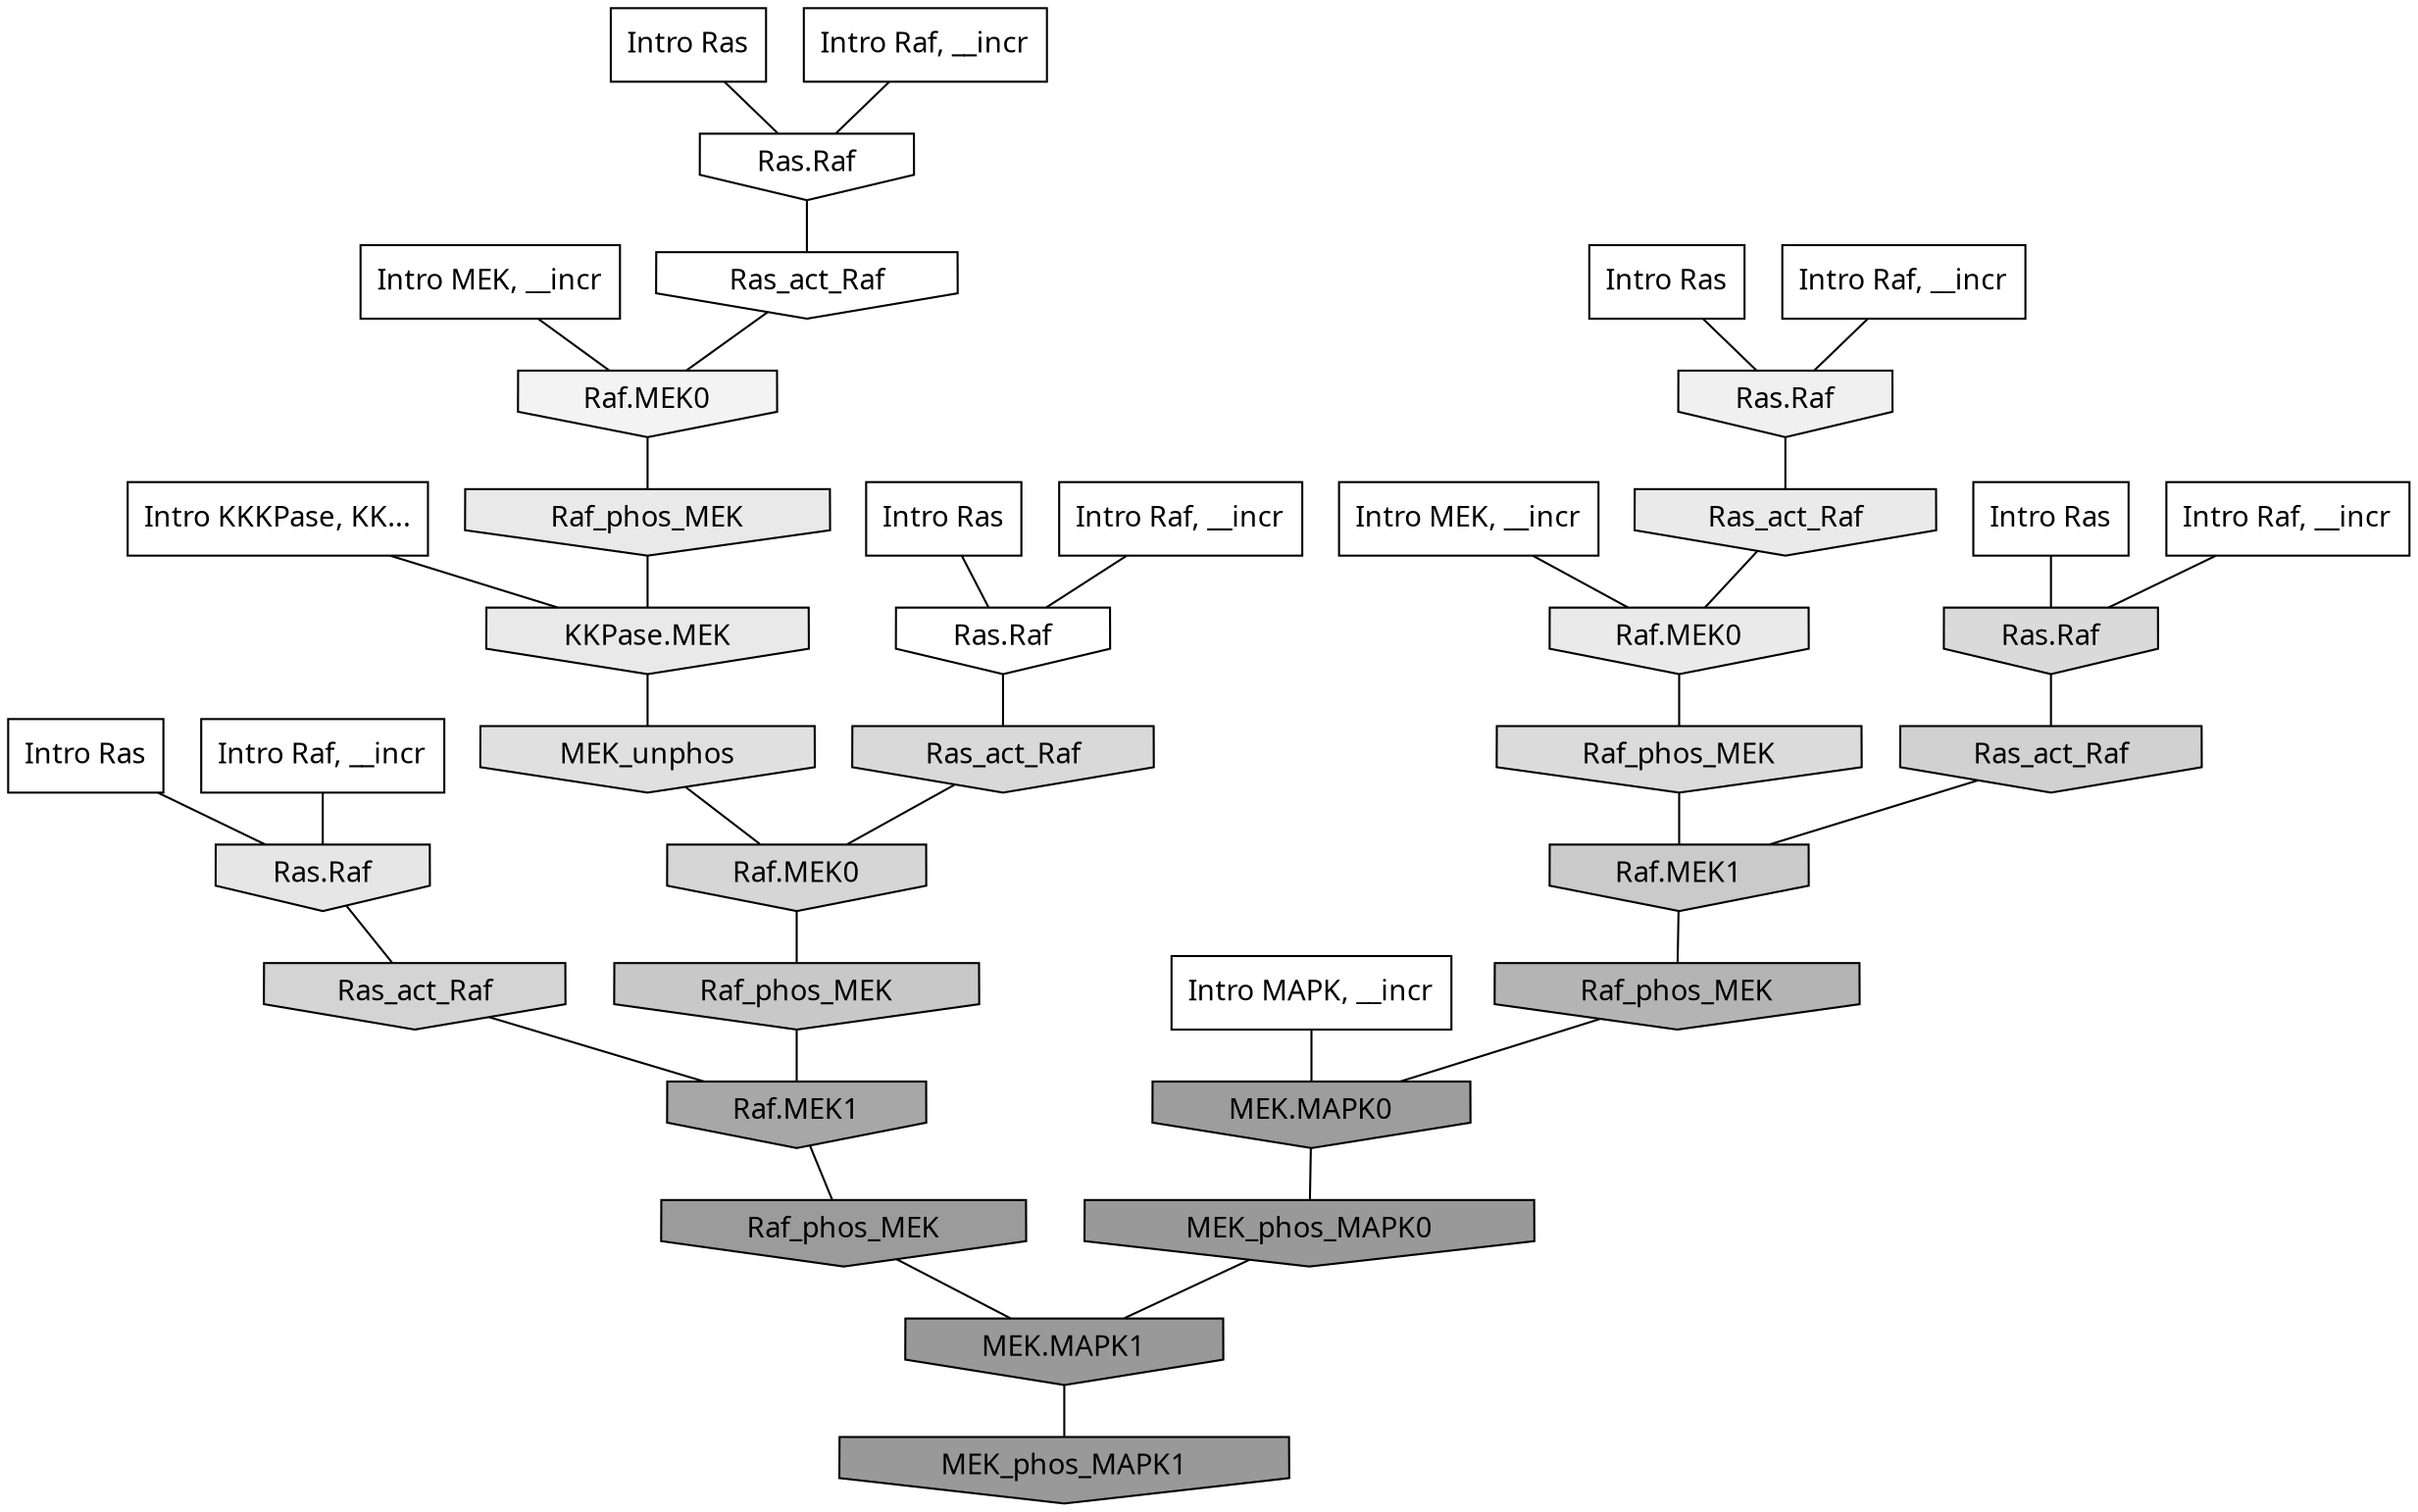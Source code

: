 digraph G{
  rankdir="TB";
  ranksep=0.30;
  node [fontname="CMU Serif"];
  edge [fontname="CMU Serif"];
  
  10 [label="Intro Ras", shape=rectangle, style=filled, fillcolor="0.000 0.000 1.000"]
  
  20 [label="Intro Ras", shape=rectangle, style=filled, fillcolor="0.000 0.000 1.000"]
  
  30 [label="Intro Ras", shape=rectangle, style=filled, fillcolor="0.000 0.000 1.000"]
  
  48 [label="Intro Ras", shape=rectangle, style=filled, fillcolor="0.000 0.000 1.000"]
  
  80 [label="Intro Ras", shape=rectangle, style=filled, fillcolor="0.000 0.000 1.000"]
  
  211 [label="Intro Raf, __incr", shape=rectangle, style=filled, fillcolor="0.000 0.000 1.000"]
  
  212 [label="Intro Raf, __incr", shape=rectangle, style=filled, fillcolor="0.000 0.000 1.000"]
  
  723 [label="Intro Raf, __incr", shape=rectangle, style=filled, fillcolor="0.000 0.000 1.000"]
  
  795 [label="Intro Raf, __incr", shape=rectangle, style=filled, fillcolor="0.000 0.000 1.000"]
  
  884 [label="Intro Raf, __incr", shape=rectangle, style=filled, fillcolor="0.000 0.000 1.000"]
  
  1251 [label="Intro MEK, __incr", shape=rectangle, style=filled, fillcolor="0.000 0.000 1.000"]
  
  1761 [label="Intro MEK, __incr", shape=rectangle, style=filled, fillcolor="0.000 0.000 1.000"]
  
  2795 [label="Intro MAPK, __incr", shape=rectangle, style=filled, fillcolor="0.000 0.000 1.000"]
  
  3149 [label="Intro KKKPase, KK...", shape=rectangle, style=filled, fillcolor="0.000 0.000 1.000"]
  
  3223 [label="Ras.Raf", shape=invhouse, style=filled, fillcolor="0.000 0.000 1.000"]
  
  3253 [label="Ras.Raf", shape=invhouse, style=filled, fillcolor="0.000 0.000 1.000"]
  
  3324 [label="Ras_act_Raf", shape=invhouse, style=filled, fillcolor="0.000 0.000 0.998"]
  
  3683 [label="Raf.MEK0", shape=invhouse, style=filled, fillcolor="0.000 0.000 0.950"]
  
  3811 [label="Ras.Raf", shape=invhouse, style=filled, fillcolor="0.000 0.000 0.940"]
  
  4178 [label="Ras_act_Raf", shape=invhouse, style=filled, fillcolor="0.000 0.000 0.917"]
  
  4180 [label="Raf.MEK0", shape=invhouse, style=filled, fillcolor="0.000 0.000 0.917"]
  
  4240 [label="Raf_phos_MEK", shape=invhouse, style=filled, fillcolor="0.000 0.000 0.913"]
  
  4278 [label="KKPase.MEK", shape=invhouse, style=filled, fillcolor="0.000 0.000 0.911"]
  
  4450 [label="Ras.Raf", shape=invhouse, style=filled, fillcolor="0.000 0.000 0.899"]
  
  4840 [label="MEK_unphos", shape=invhouse, style=filled, fillcolor="0.000 0.000 0.876"]
  
  5160 [label="Raf_phos_MEK", shape=invhouse, style=filled, fillcolor="0.000 0.000 0.856"]
  
  5237 [label="Ras.Raf", shape=invhouse, style=filled, fillcolor="0.000 0.000 0.852"]
  
  5305 [label="Ras_act_Raf", shape=invhouse, style=filled, fillcolor="0.000 0.000 0.849"]
  
  5528 [label="Raf.MEK0", shape=invhouse, style=filled, fillcolor="0.000 0.000 0.837"]
  
  5596 [label="Ras_act_Raf", shape=invhouse, style=filled, fillcolor="0.000 0.000 0.832"]
  
  5894 [label="Ras_act_Raf", shape=invhouse, style=filled, fillcolor="0.000 0.000 0.818"]
  
  6487 [label="Raf.MEK1", shape=invhouse, style=filled, fillcolor="0.000 0.000 0.791"]
  
  6700 [label="Raf_phos_MEK", shape=invhouse, style=filled, fillcolor="0.000 0.000 0.783"]
  
  9339 [label="Raf_phos_MEK", shape=invhouse, style=filled, fillcolor="0.000 0.000 0.706"]
  
  11940 [label="Raf.MEK1", shape=invhouse, style=filled, fillcolor="0.000 0.000 0.655"]
  
  14629 [label="MEK.MAPK0", shape=invhouse, style=filled, fillcolor="0.000 0.000 0.617"]
  
  15311 [label="Raf_phos_MEK", shape=invhouse, style=filled, fillcolor="0.000 0.000 0.607"]
  
  15615 [label="MEK_phos_MAPK0", shape=invhouse, style=filled, fillcolor="0.000 0.000 0.601"]
  
  15632 [label="MEK.MAPK1", shape=invhouse, style=filled, fillcolor="0.000 0.000 0.601"]
  
  15681 [label="MEK_phos_MAPK1", shape=invhouse, style=filled, fillcolor="0.000 0.000 0.600"]
  
  
  15632 -> 15681 [dir=none, color="0.000 0.000 0.000"] 
  15615 -> 15632 [dir=none, color="0.000 0.000 0.000"] 
  15311 -> 15632 [dir=none, color="0.000 0.000 0.000"] 
  14629 -> 15615 [dir=none, color="0.000 0.000 0.000"] 
  11940 -> 15311 [dir=none, color="0.000 0.000 0.000"] 
  9339 -> 14629 [dir=none, color="0.000 0.000 0.000"] 
  6700 -> 11940 [dir=none, color="0.000 0.000 0.000"] 
  6487 -> 9339 [dir=none, color="0.000 0.000 0.000"] 
  5894 -> 6487 [dir=none, color="0.000 0.000 0.000"] 
  5596 -> 11940 [dir=none, color="0.000 0.000 0.000"] 
  5528 -> 6700 [dir=none, color="0.000 0.000 0.000"] 
  5305 -> 5528 [dir=none, color="0.000 0.000 0.000"] 
  5237 -> 5894 [dir=none, color="0.000 0.000 0.000"] 
  5160 -> 6487 [dir=none, color="0.000 0.000 0.000"] 
  4840 -> 5528 [dir=none, color="0.000 0.000 0.000"] 
  4450 -> 5596 [dir=none, color="0.000 0.000 0.000"] 
  4278 -> 4840 [dir=none, color="0.000 0.000 0.000"] 
  4240 -> 4278 [dir=none, color="0.000 0.000 0.000"] 
  4180 -> 5160 [dir=none, color="0.000 0.000 0.000"] 
  4178 -> 4180 [dir=none, color="0.000 0.000 0.000"] 
  3811 -> 4178 [dir=none, color="0.000 0.000 0.000"] 
  3683 -> 4240 [dir=none, color="0.000 0.000 0.000"] 
  3324 -> 3683 [dir=none, color="0.000 0.000 0.000"] 
  3253 -> 5305 [dir=none, color="0.000 0.000 0.000"] 
  3223 -> 3324 [dir=none, color="0.000 0.000 0.000"] 
  3149 -> 4278 [dir=none, color="0.000 0.000 0.000"] 
  2795 -> 14629 [dir=none, color="0.000 0.000 0.000"] 
  1761 -> 3683 [dir=none, color="0.000 0.000 0.000"] 
  1251 -> 4180 [dir=none, color="0.000 0.000 0.000"] 
  884 -> 4450 [dir=none, color="0.000 0.000 0.000"] 
  795 -> 5237 [dir=none, color="0.000 0.000 0.000"] 
  723 -> 3253 [dir=none, color="0.000 0.000 0.000"] 
  212 -> 3223 [dir=none, color="0.000 0.000 0.000"] 
  211 -> 3811 [dir=none, color="0.000 0.000 0.000"] 
  80 -> 3811 [dir=none, color="0.000 0.000 0.000"] 
  48 -> 5237 [dir=none, color="0.000 0.000 0.000"] 
  30 -> 3223 [dir=none, color="0.000 0.000 0.000"] 
  20 -> 3253 [dir=none, color="0.000 0.000 0.000"] 
  10 -> 4450 [dir=none, color="0.000 0.000 0.000"] 
  
  }
